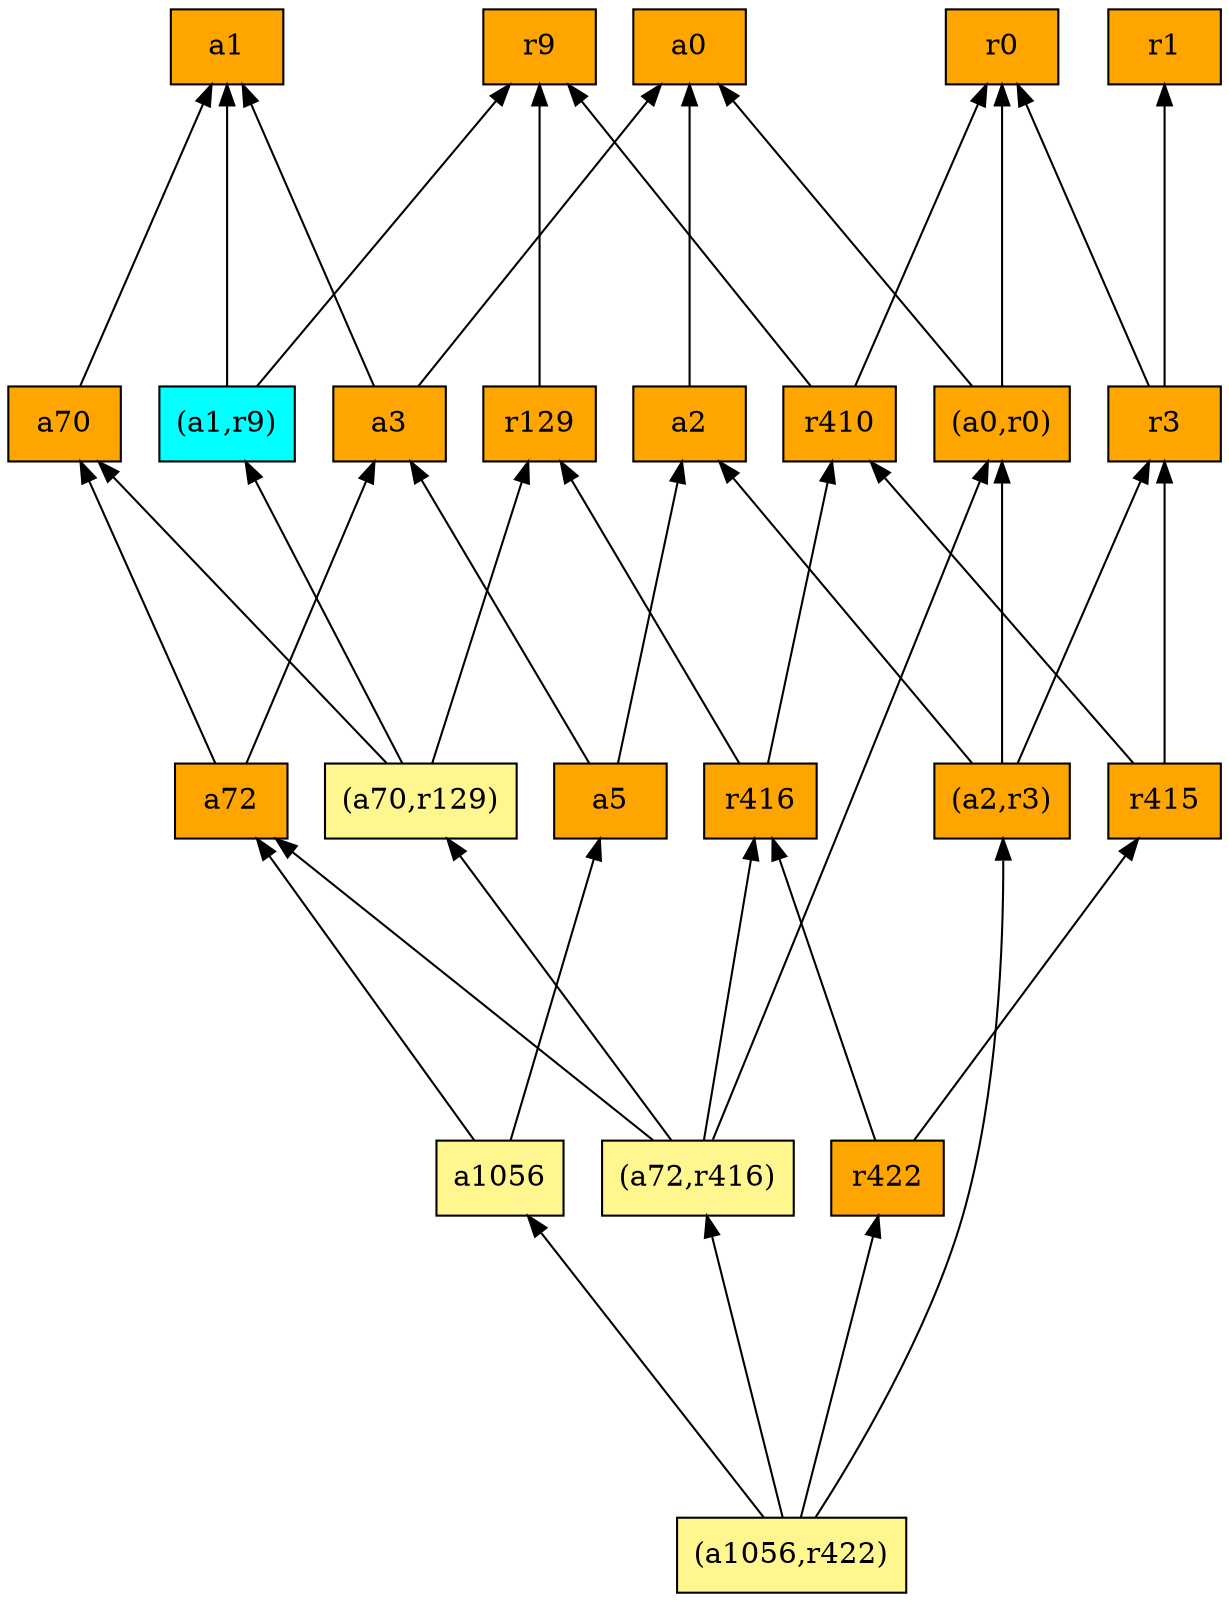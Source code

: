 digraph G {
rankdir=BT;ranksep="2.0";
"r415" [shape=record,fillcolor=orange,style=filled,label="{r415}"];
"r129" [shape=record,fillcolor=orange,style=filled,label="{r129}"];
"(a1,r9)" [shape=record,fillcolor=cyan,style=filled,label="{(a1,r9)}"];
"r410" [shape=record,fillcolor=orange,style=filled,label="{r410}"];
"a3" [shape=record,fillcolor=orange,style=filled,label="{a3}"];
"(a70,r129)" [shape=record,fillcolor=khaki1,style=filled,label="{(a70,r129)}"];
"r416" [shape=record,fillcolor=orange,style=filled,label="{r416}"];
"r9" [shape=record,fillcolor=orange,style=filled,label="{r9}"];
"a72" [shape=record,fillcolor=orange,style=filled,label="{a72}"];
"a2" [shape=record,fillcolor=orange,style=filled,label="{a2}"];
"a1" [shape=record,fillcolor=orange,style=filled,label="{a1}"];
"r3" [shape=record,fillcolor=orange,style=filled,label="{r3}"];
"a70" [shape=record,fillcolor=orange,style=filled,label="{a70}"];
"(a72,r416)" [shape=record,fillcolor=khaki1,style=filled,label="{(a72,r416)}"];
"(a0,r0)" [shape=record,fillcolor=orange,style=filled,label="{(a0,r0)}"];
"a1056" [shape=record,fillcolor=khaki1,style=filled,label="{a1056}"];
"a5" [shape=record,fillcolor=orange,style=filled,label="{a5}"];
"r1" [shape=record,fillcolor=orange,style=filled,label="{r1}"];
"r0" [shape=record,fillcolor=orange,style=filled,label="{r0}"];
"r422" [shape=record,fillcolor=orange,style=filled,label="{r422}"];
"a0" [shape=record,fillcolor=orange,style=filled,label="{a0}"];
"(a1056,r422)" [shape=record,fillcolor=khaki1,style=filled,label="{(a1056,r422)}"];
"(a2,r3)" [shape=record,fillcolor=orange,style=filled,label="{(a2,r3)}"];
"r415" -> "r410"
"r415" -> "r3"
"r129" -> "r9"
"(a1,r9)" -> "r9"
"(a1,r9)" -> "a1"
"r410" -> "r9"
"r410" -> "r0"
"a3" -> "a1"
"a3" -> "a0"
"(a70,r129)" -> "(a1,r9)"
"(a70,r129)" -> "r129"
"(a70,r129)" -> "a70"
"r416" -> "r129"
"r416" -> "r410"
"a72" -> "a3"
"a72" -> "a70"
"a2" -> "a0"
"r3" -> "r1"
"r3" -> "r0"
"a70" -> "a1"
"(a72,r416)" -> "(a70,r129)"
"(a72,r416)" -> "(a0,r0)"
"(a72,r416)" -> "r416"
"(a72,r416)" -> "a72"
"(a0,r0)" -> "a0"
"(a0,r0)" -> "r0"
"a1056" -> "a5"
"a1056" -> "a72"
"a5" -> "a3"
"a5" -> "a2"
"r422" -> "r415"
"r422" -> "r416"
"(a1056,r422)" -> "(a72,r416)"
"(a1056,r422)" -> "a1056"
"(a1056,r422)" -> "r422"
"(a1056,r422)" -> "(a2,r3)"
"(a2,r3)" -> "r3"
"(a2,r3)" -> "a2"
"(a2,r3)" -> "(a0,r0)"
}